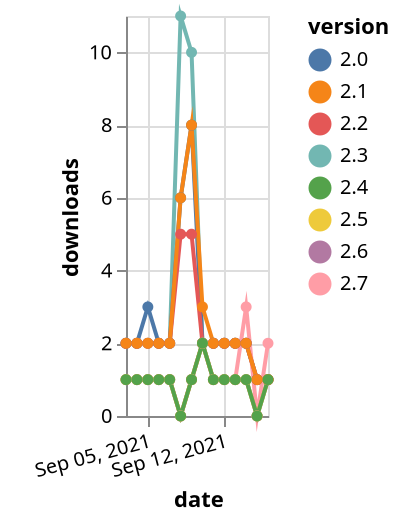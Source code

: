 {"$schema": "https://vega.github.io/schema/vega-lite/v5.json", "description": "A simple bar chart with embedded data.", "data": {"values": [{"date": "2021-09-03", "total": 3241, "delta": 2, "version": "2.3"}, {"date": "2021-09-04", "total": 3243, "delta": 2, "version": "2.3"}, {"date": "2021-09-05", "total": 3245, "delta": 2, "version": "2.3"}, {"date": "2021-09-06", "total": 3247, "delta": 2, "version": "2.3"}, {"date": "2021-09-07", "total": 3249, "delta": 2, "version": "2.3"}, {"date": "2021-09-08", "total": 3260, "delta": 11, "version": "2.3"}, {"date": "2021-09-09", "total": 3270, "delta": 10, "version": "2.3"}, {"date": "2021-09-10", "total": 3272, "delta": 2, "version": "2.3"}, {"date": "2021-09-11", "total": 3274, "delta": 2, "version": "2.3"}, {"date": "2021-09-12", "total": 3276, "delta": 2, "version": "2.3"}, {"date": "2021-09-13", "total": 3278, "delta": 2, "version": "2.3"}, {"date": "2021-09-14", "total": 3280, "delta": 2, "version": "2.3"}, {"date": "2021-09-15", "total": 3281, "delta": 1, "version": "2.3"}, {"date": "2021-09-16", "total": 3282, "delta": 1, "version": "2.3"}, {"date": "2021-09-03", "total": 3250, "delta": 2, "version": "2.0"}, {"date": "2021-09-04", "total": 3252, "delta": 2, "version": "2.0"}, {"date": "2021-09-05", "total": 3255, "delta": 3, "version": "2.0"}, {"date": "2021-09-06", "total": 3257, "delta": 2, "version": "2.0"}, {"date": "2021-09-07", "total": 3259, "delta": 2, "version": "2.0"}, {"date": "2021-09-08", "total": 3265, "delta": 6, "version": "2.0"}, {"date": "2021-09-09", "total": 3273, "delta": 8, "version": "2.0"}, {"date": "2021-09-10", "total": 3275, "delta": 2, "version": "2.0"}, {"date": "2021-09-11", "total": 3277, "delta": 2, "version": "2.0"}, {"date": "2021-09-12", "total": 3279, "delta": 2, "version": "2.0"}, {"date": "2021-09-13", "total": 3281, "delta": 2, "version": "2.0"}, {"date": "2021-09-14", "total": 3283, "delta": 2, "version": "2.0"}, {"date": "2021-09-15", "total": 3284, "delta": 1, "version": "2.0"}, {"date": "2021-09-16", "total": 3285, "delta": 1, "version": "2.0"}, {"date": "2021-09-03", "total": 225, "delta": 1, "version": "2.7"}, {"date": "2021-09-04", "total": 226, "delta": 1, "version": "2.7"}, {"date": "2021-09-05", "total": 227, "delta": 1, "version": "2.7"}, {"date": "2021-09-06", "total": 228, "delta": 1, "version": "2.7"}, {"date": "2021-09-07", "total": 229, "delta": 1, "version": "2.7"}, {"date": "2021-09-08", "total": 229, "delta": 0, "version": "2.7"}, {"date": "2021-09-09", "total": 230, "delta": 1, "version": "2.7"}, {"date": "2021-09-10", "total": 232, "delta": 2, "version": "2.7"}, {"date": "2021-09-11", "total": 233, "delta": 1, "version": "2.7"}, {"date": "2021-09-12", "total": 234, "delta": 1, "version": "2.7"}, {"date": "2021-09-13", "total": 235, "delta": 1, "version": "2.7"}, {"date": "2021-09-14", "total": 238, "delta": 3, "version": "2.7"}, {"date": "2021-09-15", "total": 238, "delta": 0, "version": "2.7"}, {"date": "2021-09-16", "total": 240, "delta": 2, "version": "2.7"}, {"date": "2021-09-03", "total": 156, "delta": 1, "version": "2.6"}, {"date": "2021-09-04", "total": 157, "delta": 1, "version": "2.6"}, {"date": "2021-09-05", "total": 158, "delta": 1, "version": "2.6"}, {"date": "2021-09-06", "total": 159, "delta": 1, "version": "2.6"}, {"date": "2021-09-07", "total": 160, "delta": 1, "version": "2.6"}, {"date": "2021-09-08", "total": 160, "delta": 0, "version": "2.6"}, {"date": "2021-09-09", "total": 161, "delta": 1, "version": "2.6"}, {"date": "2021-09-10", "total": 163, "delta": 2, "version": "2.6"}, {"date": "2021-09-11", "total": 164, "delta": 1, "version": "2.6"}, {"date": "2021-09-12", "total": 165, "delta": 1, "version": "2.6"}, {"date": "2021-09-13", "total": 166, "delta": 1, "version": "2.6"}, {"date": "2021-09-14", "total": 167, "delta": 1, "version": "2.6"}, {"date": "2021-09-15", "total": 167, "delta": 0, "version": "2.6"}, {"date": "2021-09-16", "total": 168, "delta": 1, "version": "2.6"}, {"date": "2021-09-03", "total": 2912, "delta": 2, "version": "2.2"}, {"date": "2021-09-04", "total": 2914, "delta": 2, "version": "2.2"}, {"date": "2021-09-05", "total": 2916, "delta": 2, "version": "2.2"}, {"date": "2021-09-06", "total": 2918, "delta": 2, "version": "2.2"}, {"date": "2021-09-07", "total": 2920, "delta": 2, "version": "2.2"}, {"date": "2021-09-08", "total": 2925, "delta": 5, "version": "2.2"}, {"date": "2021-09-09", "total": 2930, "delta": 5, "version": "2.2"}, {"date": "2021-09-10", "total": 2932, "delta": 2, "version": "2.2"}, {"date": "2021-09-11", "total": 2934, "delta": 2, "version": "2.2"}, {"date": "2021-09-12", "total": 2936, "delta": 2, "version": "2.2"}, {"date": "2021-09-13", "total": 2938, "delta": 2, "version": "2.2"}, {"date": "2021-09-14", "total": 2940, "delta": 2, "version": "2.2"}, {"date": "2021-09-15", "total": 2941, "delta": 1, "version": "2.2"}, {"date": "2021-09-16", "total": 2942, "delta": 1, "version": "2.2"}, {"date": "2021-09-03", "total": 175, "delta": 1, "version": "2.5"}, {"date": "2021-09-04", "total": 176, "delta": 1, "version": "2.5"}, {"date": "2021-09-05", "total": 177, "delta": 1, "version": "2.5"}, {"date": "2021-09-06", "total": 178, "delta": 1, "version": "2.5"}, {"date": "2021-09-07", "total": 179, "delta": 1, "version": "2.5"}, {"date": "2021-09-08", "total": 179, "delta": 0, "version": "2.5"}, {"date": "2021-09-09", "total": 180, "delta": 1, "version": "2.5"}, {"date": "2021-09-10", "total": 182, "delta": 2, "version": "2.5"}, {"date": "2021-09-11", "total": 183, "delta": 1, "version": "2.5"}, {"date": "2021-09-12", "total": 184, "delta": 1, "version": "2.5"}, {"date": "2021-09-13", "total": 185, "delta": 1, "version": "2.5"}, {"date": "2021-09-14", "total": 186, "delta": 1, "version": "2.5"}, {"date": "2021-09-15", "total": 186, "delta": 0, "version": "2.5"}, {"date": "2021-09-16", "total": 187, "delta": 1, "version": "2.5"}, {"date": "2021-09-03", "total": 3347, "delta": 2, "version": "2.1"}, {"date": "2021-09-04", "total": 3349, "delta": 2, "version": "2.1"}, {"date": "2021-09-05", "total": 3351, "delta": 2, "version": "2.1"}, {"date": "2021-09-06", "total": 3353, "delta": 2, "version": "2.1"}, {"date": "2021-09-07", "total": 3355, "delta": 2, "version": "2.1"}, {"date": "2021-09-08", "total": 3361, "delta": 6, "version": "2.1"}, {"date": "2021-09-09", "total": 3369, "delta": 8, "version": "2.1"}, {"date": "2021-09-10", "total": 3372, "delta": 3, "version": "2.1"}, {"date": "2021-09-11", "total": 3374, "delta": 2, "version": "2.1"}, {"date": "2021-09-12", "total": 3376, "delta": 2, "version": "2.1"}, {"date": "2021-09-13", "total": 3378, "delta": 2, "version": "2.1"}, {"date": "2021-09-14", "total": 3380, "delta": 2, "version": "2.1"}, {"date": "2021-09-15", "total": 3381, "delta": 1, "version": "2.1"}, {"date": "2021-09-16", "total": 3382, "delta": 1, "version": "2.1"}, {"date": "2021-09-03", "total": 304, "delta": 1, "version": "2.4"}, {"date": "2021-09-04", "total": 305, "delta": 1, "version": "2.4"}, {"date": "2021-09-05", "total": 306, "delta": 1, "version": "2.4"}, {"date": "2021-09-06", "total": 307, "delta": 1, "version": "2.4"}, {"date": "2021-09-07", "total": 308, "delta": 1, "version": "2.4"}, {"date": "2021-09-08", "total": 308, "delta": 0, "version": "2.4"}, {"date": "2021-09-09", "total": 309, "delta": 1, "version": "2.4"}, {"date": "2021-09-10", "total": 311, "delta": 2, "version": "2.4"}, {"date": "2021-09-11", "total": 312, "delta": 1, "version": "2.4"}, {"date": "2021-09-12", "total": 313, "delta": 1, "version": "2.4"}, {"date": "2021-09-13", "total": 314, "delta": 1, "version": "2.4"}, {"date": "2021-09-14", "total": 315, "delta": 1, "version": "2.4"}, {"date": "2021-09-15", "total": 315, "delta": 0, "version": "2.4"}, {"date": "2021-09-16", "total": 316, "delta": 1, "version": "2.4"}]}, "width": "container", "mark": {"type": "line", "point": {"filled": true}}, "encoding": {"x": {"field": "date", "type": "temporal", "timeUnit": "yearmonthdate", "title": "date", "axis": {"labelAngle": -15}}, "y": {"field": "delta", "type": "quantitative", "title": "downloads"}, "color": {"field": "version", "type": "nominal"}, "tooltip": {"field": "delta"}}}